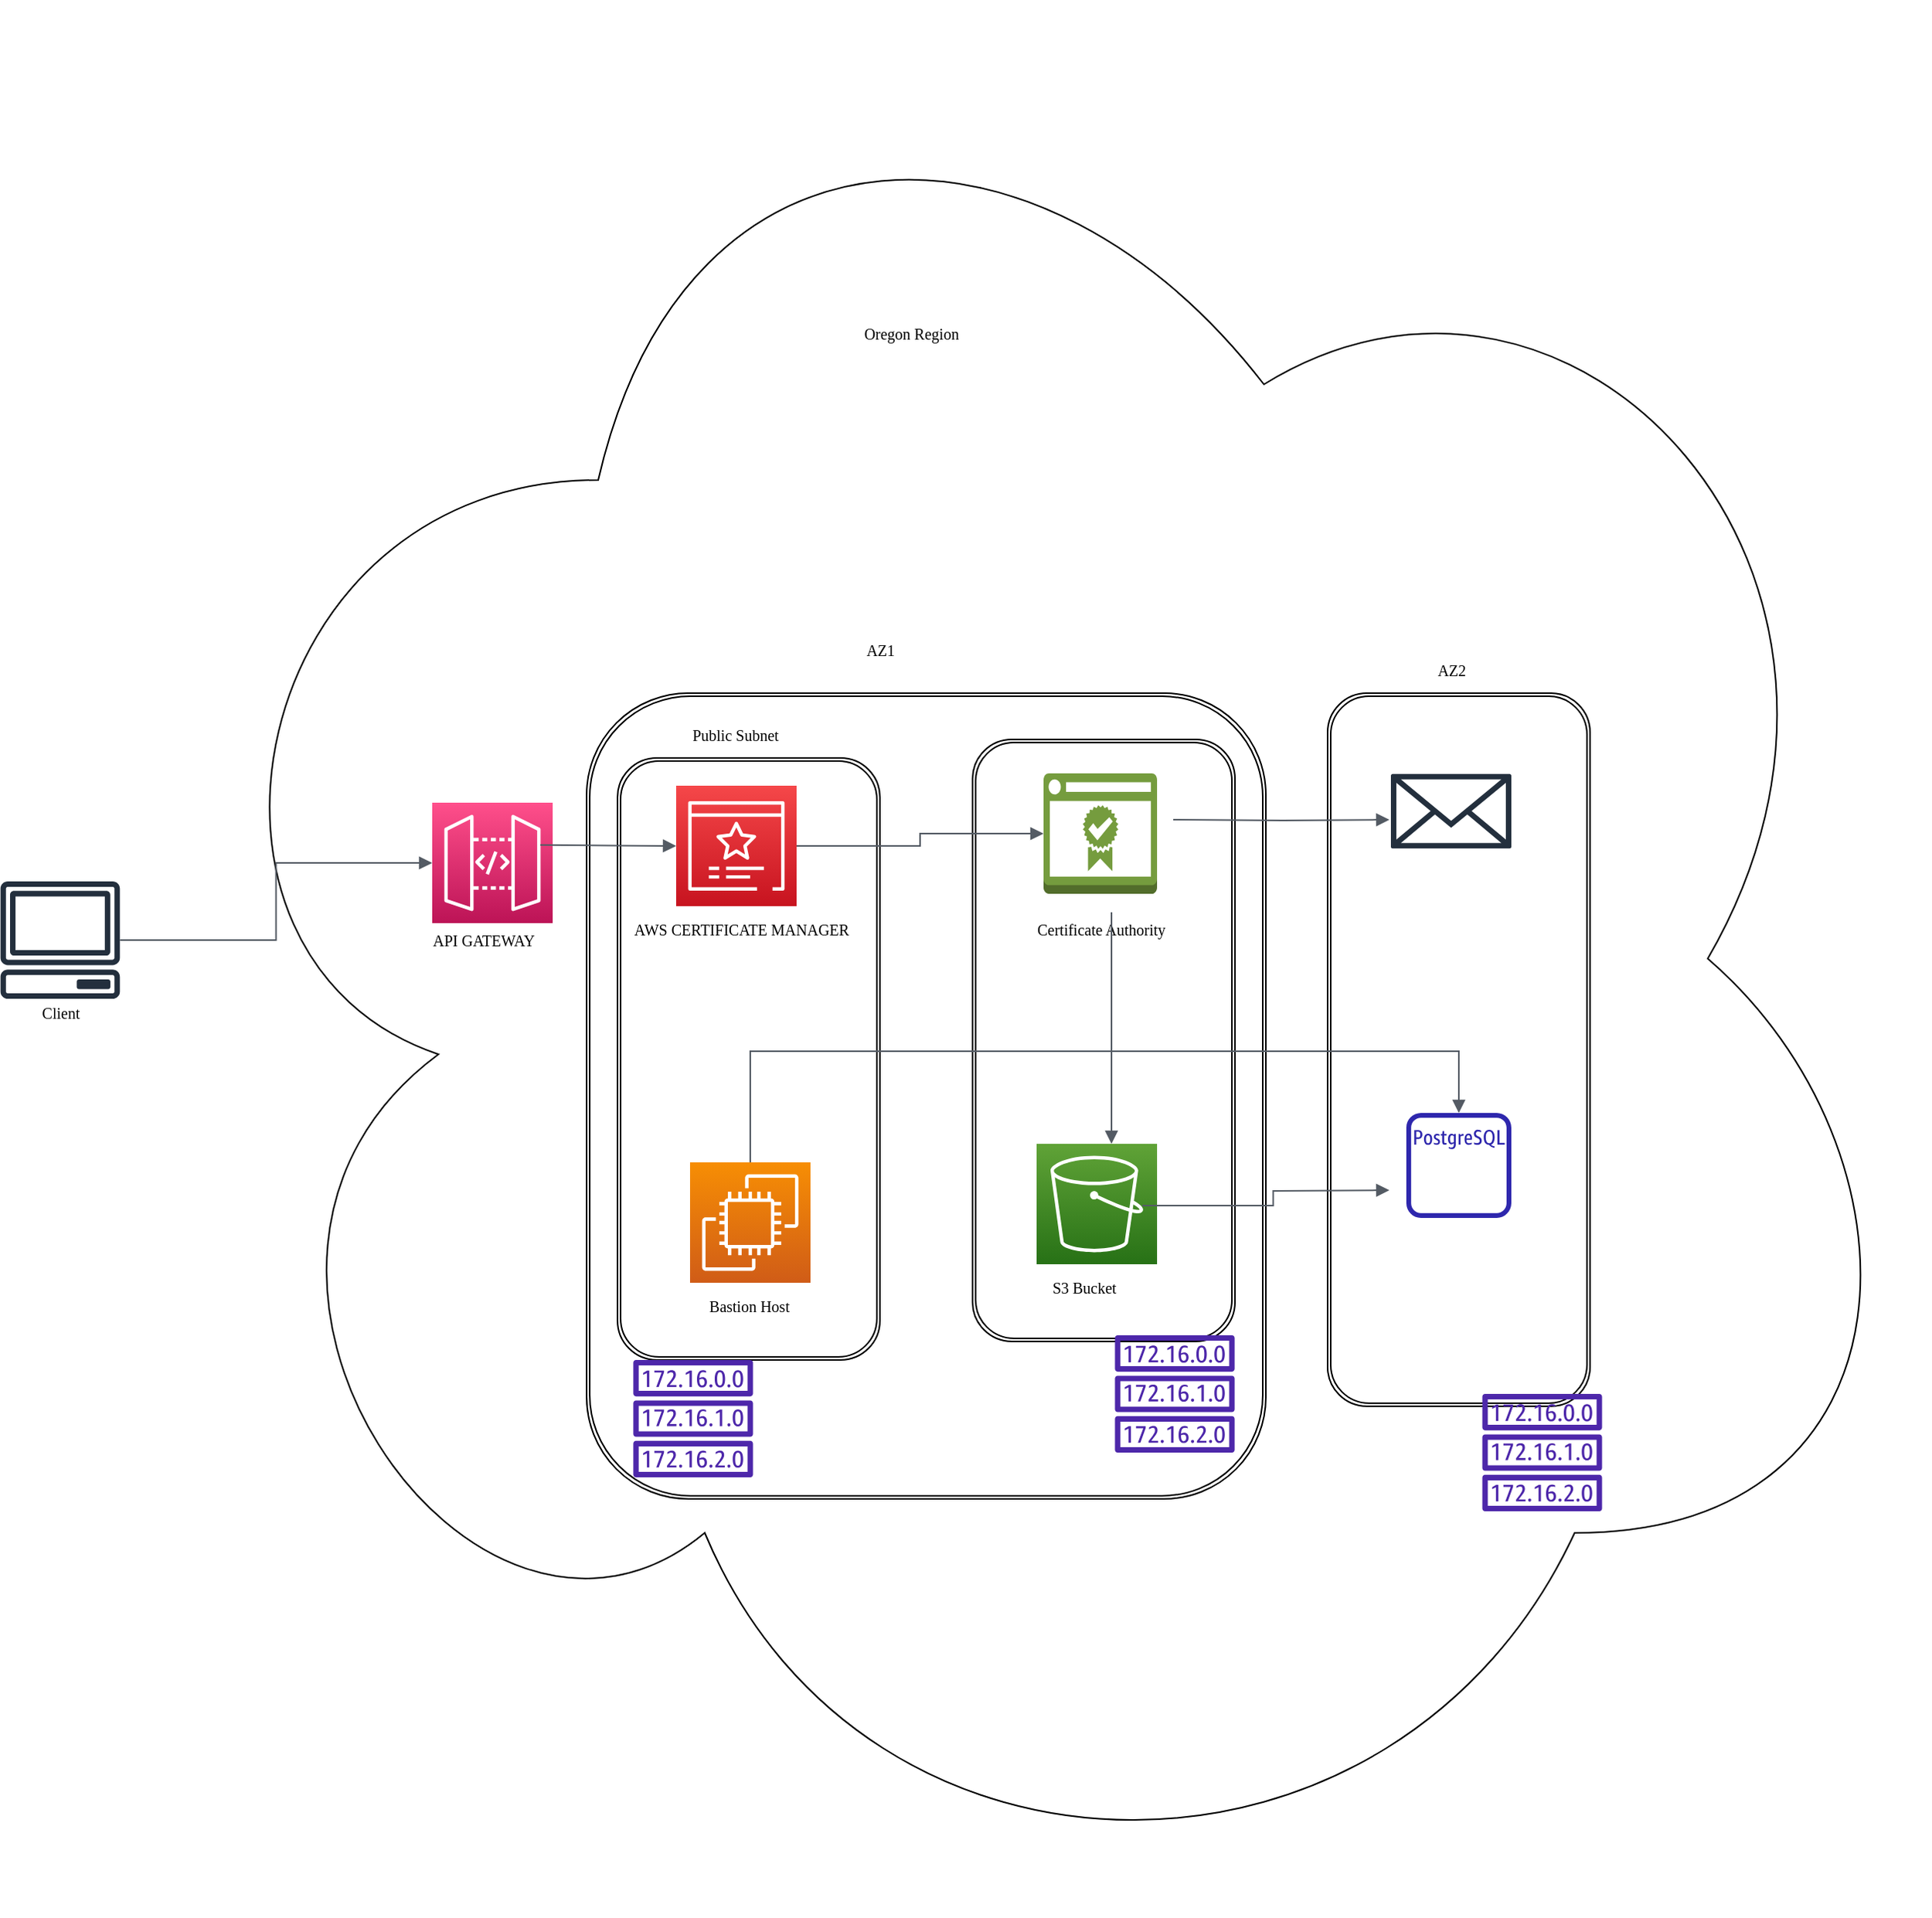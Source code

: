 <mxfile version="20.4.0" type="device"><diagram id="v1StJB9aXVLCaP1lWZcH" name="Page-1"><mxGraphModel dx="2250" dy="1751" grid="1" gridSize="10" guides="1" tooltips="1" connect="1" arrows="1" fold="1" page="1" pageScale="1" pageWidth="850" pageHeight="1100" math="0" shadow="0"><root><mxCell id="0"/><mxCell id="1" parent="0"/><mxCell id="e0ECYB85LhwXEhpnx1UK-22" value="" style="ellipse;shape=cloud;whiteSpace=wrap;html=1;fontFamily=Times New Roman;fontSize=10;" vertex="1" parent="1"><mxGeometry x="-120" y="-390" width="1150" height="1240" as="geometry"/></mxCell><mxCell id="e0ECYB85LhwXEhpnx1UK-20" value="" style="shape=ext;double=1;rounded=1;whiteSpace=wrap;html=1;fontFamily=Times New Roman;fontSize=10;" vertex="1" parent="1"><mxGeometry x="640" y="58" width="170" height="462" as="geometry"/></mxCell><mxCell id="e0ECYB85LhwXEhpnx1UK-18" value="" style="shape=ext;double=1;rounded=1;whiteSpace=wrap;html=1;fontFamily=Times New Roman;fontSize=10;" vertex="1" parent="1"><mxGeometry x="160" y="58" width="440" height="522" as="geometry"/></mxCell><mxCell id="e0ECYB85LhwXEhpnx1UK-17" value="" style="shape=ext;double=1;rounded=1;whiteSpace=wrap;html=1;fontFamily=Times New Roman;fontSize=10;" vertex="1" parent="1"><mxGeometry x="410" y="88" width="170" height="390" as="geometry"/></mxCell><mxCell id="e0ECYB85LhwXEhpnx1UK-15" value="" style="shape=ext;double=1;rounded=1;whiteSpace=wrap;html=1;fontFamily=Times New Roman;fontSize=10;" vertex="1" parent="1"><mxGeometry x="180" y="100" width="170" height="390" as="geometry"/></mxCell><mxCell id="e0ECYB85LhwXEhpnx1UK-2" value="" style="sketch=0;outlineConnect=0;fontColor=#232F3E;gradientColor=none;fillColor=#232F3D;strokeColor=none;dashed=0;verticalLabelPosition=bottom;verticalAlign=top;align=center;html=1;fontSize=12;fontStyle=0;aspect=fixed;pointerEvents=1;shape=mxgraph.aws4.client;" vertex="1" parent="1"><mxGeometry x="-220" y="180" width="78" height="76" as="geometry"/></mxCell><mxCell id="e0ECYB85LhwXEhpnx1UK-3" value="" style="sketch=0;outlineConnect=0;fontColor=#232F3E;gradientColor=none;fillColor=#232F3D;strokeColor=none;dashed=0;verticalLabelPosition=bottom;verticalAlign=top;align=center;html=1;fontSize=12;fontStyle=0;aspect=fixed;pointerEvents=1;shape=mxgraph.aws4.email_2;" vertex="1" parent="1"><mxGeometry x="681" y="110" width="78" height="49" as="geometry"/></mxCell><mxCell id="e0ECYB85LhwXEhpnx1UK-6" value="" style="sketch=0;points=[[0,0,0],[0.25,0,0],[0.5,0,0],[0.75,0,0],[1,0,0],[0,1,0],[0.25,1,0],[0.5,1,0],[0.75,1,0],[1,1,0],[0,0.25,0],[0,0.5,0],[0,0.75,0],[1,0.25,0],[1,0.5,0],[1,0.75,0]];outlineConnect=0;fontColor=#232F3E;gradientColor=#F54749;gradientDirection=north;fillColor=#C7131F;strokeColor=#ffffff;dashed=0;verticalLabelPosition=bottom;verticalAlign=top;align=center;html=1;fontSize=12;fontStyle=0;aspect=fixed;shape=mxgraph.aws4.resourceIcon;resIcon=mxgraph.aws4.certificate_manager_3;" vertex="1" parent="1"><mxGeometry x="218" y="118" width="78" height="78" as="geometry"/></mxCell><mxCell id="e0ECYB85LhwXEhpnx1UK-7" value="" style="outlineConnect=0;dashed=0;verticalLabelPosition=bottom;verticalAlign=top;align=center;html=1;shape=mxgraph.aws3.certificate_manager_2;fillColor=#759C3E;gradientColor=none;" vertex="1" parent="1"><mxGeometry x="456" y="110" width="73.5" height="78" as="geometry"/></mxCell><mxCell id="e0ECYB85LhwXEhpnx1UK-8" value="&lt;font face=&quot;Times New Roman&quot; style=&quot;font-size: 10px;&quot;&gt;AWS CERTIFICATE MANAGER&lt;/font&gt;" style="text;html=1;align=center;verticalAlign=middle;resizable=0;points=[];autosize=1;strokeColor=none;fillColor=none;" vertex="1" parent="1"><mxGeometry x="180" y="196" width="160" height="30" as="geometry"/></mxCell><mxCell id="e0ECYB85LhwXEhpnx1UK-9" value="" style="sketch=0;points=[[0,0,0],[0.25,0,0],[0.5,0,0],[0.75,0,0],[1,0,0],[0,1,0],[0.25,1,0],[0.5,1,0],[0.75,1,0],[1,1,0],[0,0.25,0],[0,0.5,0],[0,0.75,0],[1,0.25,0],[1,0.5,0],[1,0.75,0]];outlineConnect=0;fontColor=#232F3E;gradientColor=#60A337;gradientDirection=north;fillColor=#277116;strokeColor=#ffffff;dashed=0;verticalLabelPosition=bottom;verticalAlign=top;align=center;html=1;fontSize=12;fontStyle=0;aspect=fixed;shape=mxgraph.aws4.resourceIcon;resIcon=mxgraph.aws4.s3;" vertex="1" parent="1"><mxGeometry x="451.5" y="350" width="78" height="78" as="geometry"/></mxCell><mxCell id="e0ECYB85LhwXEhpnx1UK-10" value="" style="sketch=0;outlineConnect=0;fontColor=#232F3E;gradientColor=none;fillColor=#2E27AD;strokeColor=none;dashed=0;verticalLabelPosition=bottom;verticalAlign=top;align=center;html=1;fontSize=12;fontStyle=0;aspect=fixed;pointerEvents=1;shape=mxgraph.aws4.rds_postgresql_instance_alt;" vertex="1" parent="1"><mxGeometry x="691" y="330" width="68" height="68" as="geometry"/></mxCell><mxCell id="e0ECYB85LhwXEhpnx1UK-16" value="Public Subnet" style="text;html=1;align=center;verticalAlign=middle;resizable=0;points=[];autosize=1;strokeColor=none;fillColor=none;fontSize=10;fontFamily=Times New Roman;" vertex="1" parent="1"><mxGeometry x="216" y="70" width="80" height="30" as="geometry"/></mxCell><mxCell id="e0ECYB85LhwXEhpnx1UK-19" value="AZ1" style="text;html=1;align=center;verticalAlign=middle;resizable=0;points=[];autosize=1;strokeColor=none;fillColor=none;fontSize=10;fontFamily=Times New Roman;" vertex="1" parent="1"><mxGeometry x="330" y="15" width="40" height="30" as="geometry"/></mxCell><mxCell id="e0ECYB85LhwXEhpnx1UK-21" value="AZ2" style="text;html=1;align=center;verticalAlign=middle;resizable=0;points=[];autosize=1;strokeColor=none;fillColor=none;fontSize=10;fontFamily=Times New Roman;" vertex="1" parent="1"><mxGeometry x="700" y="28" width="40" height="30" as="geometry"/></mxCell><mxCell id="e0ECYB85LhwXEhpnx1UK-23" value="Oregon Region" style="text;html=1;align=center;verticalAlign=middle;resizable=0;points=[];autosize=1;strokeColor=none;fillColor=none;fontSize=10;fontFamily=Times New Roman;" vertex="1" parent="1"><mxGeometry x="330" y="-190" width="80" height="30" as="geometry"/></mxCell><mxCell id="e0ECYB85LhwXEhpnx1UK-24" value="" style="edgeStyle=orthogonalEdgeStyle;html=1;endArrow=block;elbow=vertical;startArrow=none;endFill=1;strokeColor=#545B64;rounded=0;fontFamily=Times New Roman;fontSize=10;" edge="1" parent="1"><mxGeometry width="100" relative="1" as="geometry"><mxPoint x="99.067" y="196" as="sourcePoint"/><mxPoint x="110" y="190" as="targetPoint"/></mxGeometry></mxCell><mxCell id="e0ECYB85LhwXEhpnx1UK-25" value="" style="sketch=0;points=[[0,0,0],[0.25,0,0],[0.5,0,0],[0.75,0,0],[1,0,0],[0,1,0],[0.25,1,0],[0.5,1,0],[0.75,1,0],[1,1,0],[0,0.25,0],[0,0.5,0],[0,0.75,0],[1,0.25,0],[1,0.5,0],[1,0.75,0]];outlineConnect=0;fontColor=#232F3E;gradientColor=#F78E04;gradientDirection=north;fillColor=#D05C17;strokeColor=#ffffff;dashed=0;verticalLabelPosition=bottom;verticalAlign=top;align=center;html=1;fontSize=12;fontStyle=0;aspect=fixed;shape=mxgraph.aws4.resourceIcon;resIcon=mxgraph.aws4.ec2;fontFamily=Times New Roman;" vertex="1" parent="1"><mxGeometry x="227" y="362" width="78" height="78" as="geometry"/></mxCell><mxCell id="e0ECYB85LhwXEhpnx1UK-26" value="Bastion Host" style="text;html=1;align=center;verticalAlign=middle;resizable=0;points=[];autosize=1;strokeColor=none;fillColor=none;fontSize=10;fontFamily=Times New Roman;" vertex="1" parent="1"><mxGeometry x="225" y="440" width="80" height="30" as="geometry"/></mxCell><mxCell id="e0ECYB85LhwXEhpnx1UK-11" value="" style="sketch=0;points=[[0,0,0],[0.25,0,0],[0.5,0,0],[0.75,0,0],[1,0,0],[0,1,0],[0.25,1,0],[0.5,1,0],[0.75,1,0],[1,1,0],[0,0.25,0],[0,0.5,0],[0,0.75,0],[1,0.25,0],[1,0.5,0],[1,0.75,0]];outlineConnect=0;fontColor=#232F3E;gradientColor=#FF4F8B;gradientDirection=north;fillColor=#BC1356;strokeColor=#ffffff;dashed=0;verticalLabelPosition=bottom;verticalAlign=top;align=center;html=1;fontSize=12;fontStyle=0;aspect=fixed;shape=mxgraph.aws4.resourceIcon;resIcon=mxgraph.aws4.api_gateway;" vertex="1" parent="1"><mxGeometry x="60" y="129" width="78" height="78" as="geometry"/></mxCell><mxCell id="e0ECYB85LhwXEhpnx1UK-28" value="" style="edgeStyle=orthogonalEdgeStyle;html=1;endArrow=block;elbow=vertical;startArrow=none;endFill=1;strokeColor=#545B64;rounded=0;fontFamily=Times New Roman;fontSize=10;" edge="1" parent="1" target="e0ECYB85LhwXEhpnx1UK-6"><mxGeometry width="100" relative="1" as="geometry"><mxPoint x="130" y="156.33" as="sourcePoint"/><mxPoint x="230" y="156.33" as="targetPoint"/></mxGeometry></mxCell><mxCell id="e0ECYB85LhwXEhpnx1UK-30" value="" style="edgeStyle=orthogonalEdgeStyle;html=1;endArrow=block;elbow=vertical;startArrow=none;endFill=1;strokeColor=#545B64;rounded=0;fontFamily=Times New Roman;fontSize=10;" edge="1" parent="1" source="e0ECYB85LhwXEhpnx1UK-2" target="e0ECYB85LhwXEhpnx1UK-11"><mxGeometry width="100" relative="1" as="geometry"><mxPoint x="-90" y="188" as="sourcePoint"/><mxPoint x="10" y="188" as="targetPoint"/></mxGeometry></mxCell><mxCell id="e0ECYB85LhwXEhpnx1UK-33" value="API GATEWAY" style="text;html=1;align=center;verticalAlign=middle;resizable=0;points=[];autosize=1;strokeColor=none;fillColor=none;fontSize=10;fontFamily=Times New Roman;" vertex="1" parent="1"><mxGeometry x="48" y="203" width="90" height="30" as="geometry"/></mxCell><mxCell id="e0ECYB85LhwXEhpnx1UK-36" value="S3 Bucket" style="text;html=1;align=center;verticalAlign=middle;resizable=0;points=[];autosize=1;strokeColor=none;fillColor=none;fontSize=10;fontFamily=Times New Roman;" vertex="1" parent="1"><mxGeometry x="451.5" y="428" width="60" height="30" as="geometry"/></mxCell><mxCell id="e0ECYB85LhwXEhpnx1UK-37" value="" style="edgeStyle=orthogonalEdgeStyle;html=1;endArrow=block;elbow=vertical;startArrow=none;endFill=1;strokeColor=#545B64;rounded=0;fontFamily=Times New Roman;fontSize=10;entryX=-0.013;entryY=0.614;entryDx=0;entryDy=0;entryPerimeter=0;" edge="1" parent="1" target="e0ECYB85LhwXEhpnx1UK-3"><mxGeometry width="100" relative="1" as="geometry"><mxPoint x="540" y="140" as="sourcePoint"/><mxPoint x="620" y="140" as="targetPoint"/></mxGeometry></mxCell><mxCell id="e0ECYB85LhwXEhpnx1UK-39" value="Certificate Authority&lt;br&gt;" style="text;html=1;align=center;verticalAlign=middle;resizable=0;points=[];autosize=1;strokeColor=none;fillColor=none;fontSize=10;fontFamily=Times New Roman;" vertex="1" parent="1"><mxGeometry x="437.75" y="196" width="110" height="30" as="geometry"/></mxCell><mxCell id="e0ECYB85LhwXEhpnx1UK-41" value="" style="edgeStyle=orthogonalEdgeStyle;html=1;endArrow=block;elbow=vertical;startArrow=none;endFill=1;strokeColor=#545B64;rounded=0;fontFamily=Times New Roman;fontSize=10;" edge="1" parent="1"><mxGeometry width="100" relative="1" as="geometry"><mxPoint x="500" y="200" as="sourcePoint"/><mxPoint x="500" y="350" as="targetPoint"/></mxGeometry></mxCell><mxCell id="e0ECYB85LhwXEhpnx1UK-42" value="" style="edgeStyle=orthogonalEdgeStyle;html=1;endArrow=block;elbow=vertical;startArrow=none;endFill=1;strokeColor=#545B64;rounded=0;fontFamily=Times New Roman;fontSize=10;exitX=0.878;exitY=0.513;exitDx=0;exitDy=0;exitPerimeter=0;" edge="1" parent="1" source="e0ECYB85LhwXEhpnx1UK-9"><mxGeometry width="100" relative="1" as="geometry"><mxPoint x="620" y="380" as="sourcePoint"/><mxPoint x="680" y="380" as="targetPoint"/></mxGeometry></mxCell><mxCell id="e0ECYB85LhwXEhpnx1UK-45" value="" style="edgeStyle=orthogonalEdgeStyle;html=1;endArrow=block;elbow=vertical;startArrow=none;endFill=1;strokeColor=#545B64;rounded=0;fontFamily=Times New Roman;fontSize=10;exitX=0.5;exitY=0;exitDx=0;exitDy=0;exitPerimeter=0;" edge="1" parent="1" source="e0ECYB85LhwXEhpnx1UK-25" target="e0ECYB85LhwXEhpnx1UK-10"><mxGeometry width="100" relative="1" as="geometry"><mxPoint x="240" y="320" as="sourcePoint"/><mxPoint x="340" y="320" as="targetPoint"/><Array as="points"><mxPoint x="266" y="290"/><mxPoint x="725" y="290"/></Array></mxGeometry></mxCell><mxCell id="e0ECYB85LhwXEhpnx1UK-46" value="" style="edgeStyle=orthogonalEdgeStyle;html=1;endArrow=block;elbow=vertical;startArrow=none;endFill=1;strokeColor=#545B64;rounded=0;fontFamily=Times New Roman;fontSize=10;exitX=1;exitY=0.5;exitDx=0;exitDy=0;exitPerimeter=0;entryX=0;entryY=0.5;entryDx=0;entryDy=0;entryPerimeter=0;" edge="1" parent="1" source="e0ECYB85LhwXEhpnx1UK-6" target="e0ECYB85LhwXEhpnx1UK-7"><mxGeometry width="100" relative="1" as="geometry"><mxPoint x="337.75" y="156.33" as="sourcePoint"/><mxPoint x="437.75" y="156.33" as="targetPoint"/></mxGeometry></mxCell><mxCell id="e0ECYB85LhwXEhpnx1UK-47" value="" style="sketch=0;outlineConnect=0;fontColor=#232F3E;gradientColor=none;fillColor=#4D27AA;strokeColor=none;dashed=0;verticalLabelPosition=bottom;verticalAlign=top;align=center;html=1;fontSize=12;fontStyle=0;aspect=fixed;pointerEvents=1;shape=mxgraph.aws4.route_table;fontFamily=Times New Roman;" vertex="1" parent="1"><mxGeometry x="502" y="474" width="78" height="76" as="geometry"/></mxCell><mxCell id="e0ECYB85LhwXEhpnx1UK-48" value="" style="sketch=0;outlineConnect=0;fontColor=#232F3E;gradientColor=none;fillColor=#4D27AA;strokeColor=none;dashed=0;verticalLabelPosition=bottom;verticalAlign=top;align=center;html=1;fontSize=12;fontStyle=0;aspect=fixed;pointerEvents=1;shape=mxgraph.aws4.route_table;fontFamily=Times New Roman;" vertex="1" parent="1"><mxGeometry x="190" y="490" width="78" height="76" as="geometry"/></mxCell><mxCell id="e0ECYB85LhwXEhpnx1UK-49" value="" style="sketch=0;outlineConnect=0;fontColor=#232F3E;gradientColor=none;fillColor=#4D27AA;strokeColor=none;dashed=0;verticalLabelPosition=bottom;verticalAlign=top;align=center;html=1;fontSize=12;fontStyle=0;aspect=fixed;pointerEvents=1;shape=mxgraph.aws4.route_table;fontFamily=Times New Roman;" vertex="1" parent="1"><mxGeometry x="740" y="512" width="78" height="76" as="geometry"/></mxCell><mxCell id="e0ECYB85LhwXEhpnx1UK-50" value="Client" style="text;html=1;align=center;verticalAlign=middle;resizable=0;points=[];autosize=1;strokeColor=none;fillColor=none;fontSize=10;fontFamily=Times New Roman;" vertex="1" parent="1"><mxGeometry x="-206" y="250" width="50" height="30" as="geometry"/></mxCell></root></mxGraphModel></diagram></mxfile>